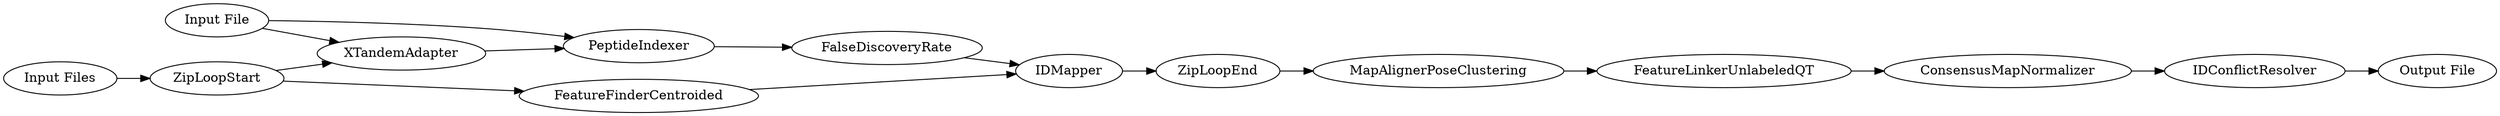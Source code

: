 digraph {
	4 -> 194
	192 -> 193
	199 -> 193
	193 -> 4
	1 -> 2
	195 -> 196
	200 -> 189
	194 -> 195
	2 -> 200
	197 -> 198
	6 -> 189
	189 -> 199
	6 -> 200
	2 -> 192
	196 -> 197
	192 [label=FeatureFinderCentroided]
	195 [label=FeatureLinkerUnlabeledQT]
	1 [label="Input Files"]
	189 [label=PeptideIndexer]
	196 [label=ConsensusMapNormalizer]
	4 [label=ZipLoopEnd]
	197 [label=IDConflictResolver]
	194 [label=MapAlignerPoseClustering]
	193 [label=IDMapper]
	6 [label="Input File"]
	198 [label="Output File"]
	200 [label=XTandemAdapter]
	2 [label=ZipLoopStart]
	199 [label=FalseDiscoveryRate]
	rankdir=LR
}
